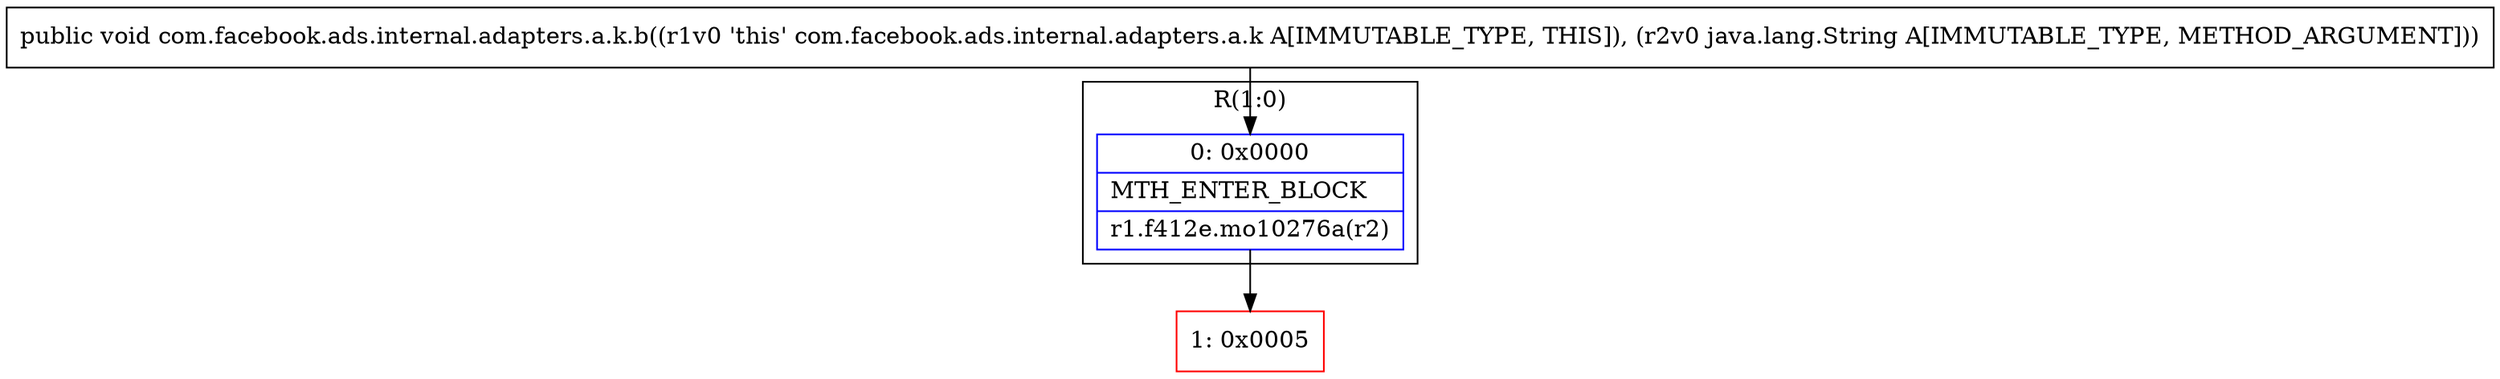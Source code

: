 digraph "CFG forcom.facebook.ads.internal.adapters.a.k.b(Ljava\/lang\/String;)V" {
subgraph cluster_Region_830195417 {
label = "R(1:0)";
node [shape=record,color=blue];
Node_0 [shape=record,label="{0\:\ 0x0000|MTH_ENTER_BLOCK\l|r1.f412e.mo10276a(r2)\l}"];
}
Node_1 [shape=record,color=red,label="{1\:\ 0x0005}"];
MethodNode[shape=record,label="{public void com.facebook.ads.internal.adapters.a.k.b((r1v0 'this' com.facebook.ads.internal.adapters.a.k A[IMMUTABLE_TYPE, THIS]), (r2v0 java.lang.String A[IMMUTABLE_TYPE, METHOD_ARGUMENT])) }"];
MethodNode -> Node_0;
Node_0 -> Node_1;
}

